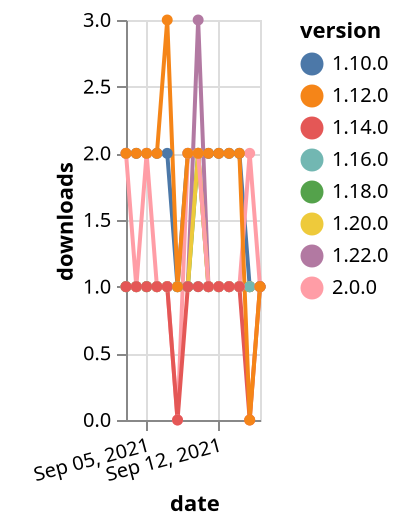 {"$schema": "https://vega.github.io/schema/vega-lite/v5.json", "description": "A simple bar chart with embedded data.", "data": {"values": [{"date": "2021-09-03", "total": 171, "delta": 1, "version": "1.18.0"}, {"date": "2021-09-04", "total": 172, "delta": 1, "version": "1.18.0"}, {"date": "2021-09-05", "total": 173, "delta": 1, "version": "1.18.0"}, {"date": "2021-09-06", "total": 174, "delta": 1, "version": "1.18.0"}, {"date": "2021-09-07", "total": 175, "delta": 1, "version": "1.18.0"}, {"date": "2021-09-08", "total": 176, "delta": 1, "version": "1.18.0"}, {"date": "2021-09-09", "total": 177, "delta": 1, "version": "1.18.0"}, {"date": "2021-09-10", "total": 179, "delta": 2, "version": "1.18.0"}, {"date": "2021-09-11", "total": 180, "delta": 1, "version": "1.18.0"}, {"date": "2021-09-12", "total": 181, "delta": 1, "version": "1.18.0"}, {"date": "2021-09-13", "total": 182, "delta": 1, "version": "1.18.0"}, {"date": "2021-09-14", "total": 183, "delta": 1, "version": "1.18.0"}, {"date": "2021-09-15", "total": 184, "delta": 1, "version": "1.18.0"}, {"date": "2021-09-16", "total": 185, "delta": 1, "version": "1.18.0"}, {"date": "2021-09-03", "total": 166, "delta": 1, "version": "1.22.0"}, {"date": "2021-09-04", "total": 167, "delta": 1, "version": "1.22.0"}, {"date": "2021-09-05", "total": 168, "delta": 1, "version": "1.22.0"}, {"date": "2021-09-06", "total": 169, "delta": 1, "version": "1.22.0"}, {"date": "2021-09-07", "total": 170, "delta": 1, "version": "1.22.0"}, {"date": "2021-09-08", "total": 171, "delta": 1, "version": "1.22.0"}, {"date": "2021-09-09", "total": 172, "delta": 1, "version": "1.22.0"}, {"date": "2021-09-10", "total": 175, "delta": 3, "version": "1.22.0"}, {"date": "2021-09-11", "total": 176, "delta": 1, "version": "1.22.0"}, {"date": "2021-09-12", "total": 177, "delta": 1, "version": "1.22.0"}, {"date": "2021-09-13", "total": 178, "delta": 1, "version": "1.22.0"}, {"date": "2021-09-14", "total": 179, "delta": 1, "version": "1.22.0"}, {"date": "2021-09-15", "total": 180, "delta": 1, "version": "1.22.0"}, {"date": "2021-09-16", "total": 181, "delta": 1, "version": "1.22.0"}, {"date": "2021-09-03", "total": 2258, "delta": 2, "version": "1.10.0"}, {"date": "2021-09-04", "total": 2260, "delta": 2, "version": "1.10.0"}, {"date": "2021-09-05", "total": 2262, "delta": 2, "version": "1.10.0"}, {"date": "2021-09-06", "total": 2264, "delta": 2, "version": "1.10.0"}, {"date": "2021-09-07", "total": 2266, "delta": 2, "version": "1.10.0"}, {"date": "2021-09-08", "total": 2267, "delta": 1, "version": "1.10.0"}, {"date": "2021-09-09", "total": 2269, "delta": 2, "version": "1.10.0"}, {"date": "2021-09-10", "total": 2271, "delta": 2, "version": "1.10.0"}, {"date": "2021-09-11", "total": 2273, "delta": 2, "version": "1.10.0"}, {"date": "2021-09-12", "total": 2275, "delta": 2, "version": "1.10.0"}, {"date": "2021-09-13", "total": 2277, "delta": 2, "version": "1.10.0"}, {"date": "2021-09-14", "total": 2279, "delta": 2, "version": "1.10.0"}, {"date": "2021-09-15", "total": 2280, "delta": 1, "version": "1.10.0"}, {"date": "2021-09-16", "total": 2281, "delta": 1, "version": "1.10.0"}, {"date": "2021-09-03", "total": 153, "delta": 1, "version": "1.20.0"}, {"date": "2021-09-04", "total": 154, "delta": 1, "version": "1.20.0"}, {"date": "2021-09-05", "total": 155, "delta": 1, "version": "1.20.0"}, {"date": "2021-09-06", "total": 156, "delta": 1, "version": "1.20.0"}, {"date": "2021-09-07", "total": 157, "delta": 1, "version": "1.20.0"}, {"date": "2021-09-08", "total": 158, "delta": 1, "version": "1.20.0"}, {"date": "2021-09-09", "total": 159, "delta": 1, "version": "1.20.0"}, {"date": "2021-09-10", "total": 161, "delta": 2, "version": "1.20.0"}, {"date": "2021-09-11", "total": 162, "delta": 1, "version": "1.20.0"}, {"date": "2021-09-12", "total": 163, "delta": 1, "version": "1.20.0"}, {"date": "2021-09-13", "total": 164, "delta": 1, "version": "1.20.0"}, {"date": "2021-09-14", "total": 165, "delta": 1, "version": "1.20.0"}, {"date": "2021-09-15", "total": 166, "delta": 1, "version": "1.20.0"}, {"date": "2021-09-16", "total": 167, "delta": 1, "version": "1.20.0"}, {"date": "2021-09-03", "total": 181, "delta": 1, "version": "1.16.0"}, {"date": "2021-09-04", "total": 182, "delta": 1, "version": "1.16.0"}, {"date": "2021-09-05", "total": 183, "delta": 1, "version": "1.16.0"}, {"date": "2021-09-06", "total": 184, "delta": 1, "version": "1.16.0"}, {"date": "2021-09-07", "total": 185, "delta": 1, "version": "1.16.0"}, {"date": "2021-09-08", "total": 186, "delta": 1, "version": "1.16.0"}, {"date": "2021-09-09", "total": 187, "delta": 1, "version": "1.16.0"}, {"date": "2021-09-10", "total": 188, "delta": 1, "version": "1.16.0"}, {"date": "2021-09-11", "total": 189, "delta": 1, "version": "1.16.0"}, {"date": "2021-09-12", "total": 190, "delta": 1, "version": "1.16.0"}, {"date": "2021-09-13", "total": 191, "delta": 1, "version": "1.16.0"}, {"date": "2021-09-14", "total": 192, "delta": 1, "version": "1.16.0"}, {"date": "2021-09-15", "total": 193, "delta": 1, "version": "1.16.0"}, {"date": "2021-09-16", "total": 194, "delta": 1, "version": "1.16.0"}, {"date": "2021-09-03", "total": 118, "delta": 2, "version": "2.0.0"}, {"date": "2021-09-04", "total": 119, "delta": 1, "version": "2.0.0"}, {"date": "2021-09-05", "total": 121, "delta": 2, "version": "2.0.0"}, {"date": "2021-09-06", "total": 122, "delta": 1, "version": "2.0.0"}, {"date": "2021-09-07", "total": 123, "delta": 1, "version": "2.0.0"}, {"date": "2021-09-08", "total": 123, "delta": 0, "version": "2.0.0"}, {"date": "2021-09-09", "total": 125, "delta": 2, "version": "2.0.0"}, {"date": "2021-09-10", "total": 127, "delta": 2, "version": "2.0.0"}, {"date": "2021-09-11", "total": 128, "delta": 1, "version": "2.0.0"}, {"date": "2021-09-12", "total": 129, "delta": 1, "version": "2.0.0"}, {"date": "2021-09-13", "total": 130, "delta": 1, "version": "2.0.0"}, {"date": "2021-09-14", "total": 131, "delta": 1, "version": "2.0.0"}, {"date": "2021-09-15", "total": 133, "delta": 2, "version": "2.0.0"}, {"date": "2021-09-16", "total": 134, "delta": 1, "version": "2.0.0"}, {"date": "2021-09-03", "total": 243, "delta": 1, "version": "1.14.0"}, {"date": "2021-09-04", "total": 244, "delta": 1, "version": "1.14.0"}, {"date": "2021-09-05", "total": 245, "delta": 1, "version": "1.14.0"}, {"date": "2021-09-06", "total": 246, "delta": 1, "version": "1.14.0"}, {"date": "2021-09-07", "total": 247, "delta": 1, "version": "1.14.0"}, {"date": "2021-09-08", "total": 247, "delta": 0, "version": "1.14.0"}, {"date": "2021-09-09", "total": 248, "delta": 1, "version": "1.14.0"}, {"date": "2021-09-10", "total": 249, "delta": 1, "version": "1.14.0"}, {"date": "2021-09-11", "total": 250, "delta": 1, "version": "1.14.0"}, {"date": "2021-09-12", "total": 251, "delta": 1, "version": "1.14.0"}, {"date": "2021-09-13", "total": 252, "delta": 1, "version": "1.14.0"}, {"date": "2021-09-14", "total": 253, "delta": 1, "version": "1.14.0"}, {"date": "2021-09-15", "total": 253, "delta": 0, "version": "1.14.0"}, {"date": "2021-09-16", "total": 254, "delta": 1, "version": "1.14.0"}, {"date": "2021-09-03", "total": 2387, "delta": 2, "version": "1.12.0"}, {"date": "2021-09-04", "total": 2389, "delta": 2, "version": "1.12.0"}, {"date": "2021-09-05", "total": 2391, "delta": 2, "version": "1.12.0"}, {"date": "2021-09-06", "total": 2393, "delta": 2, "version": "1.12.0"}, {"date": "2021-09-07", "total": 2396, "delta": 3, "version": "1.12.0"}, {"date": "2021-09-08", "total": 2397, "delta": 1, "version": "1.12.0"}, {"date": "2021-09-09", "total": 2399, "delta": 2, "version": "1.12.0"}, {"date": "2021-09-10", "total": 2401, "delta": 2, "version": "1.12.0"}, {"date": "2021-09-11", "total": 2403, "delta": 2, "version": "1.12.0"}, {"date": "2021-09-12", "total": 2405, "delta": 2, "version": "1.12.0"}, {"date": "2021-09-13", "total": 2407, "delta": 2, "version": "1.12.0"}, {"date": "2021-09-14", "total": 2409, "delta": 2, "version": "1.12.0"}, {"date": "2021-09-15", "total": 2409, "delta": 0, "version": "1.12.0"}, {"date": "2021-09-16", "total": 2410, "delta": 1, "version": "1.12.0"}]}, "width": "container", "mark": {"type": "line", "point": {"filled": true}}, "encoding": {"x": {"field": "date", "type": "temporal", "timeUnit": "yearmonthdate", "title": "date", "axis": {"labelAngle": -15}}, "y": {"field": "delta", "type": "quantitative", "title": "downloads"}, "color": {"field": "version", "type": "nominal"}, "tooltip": {"field": "delta"}}}